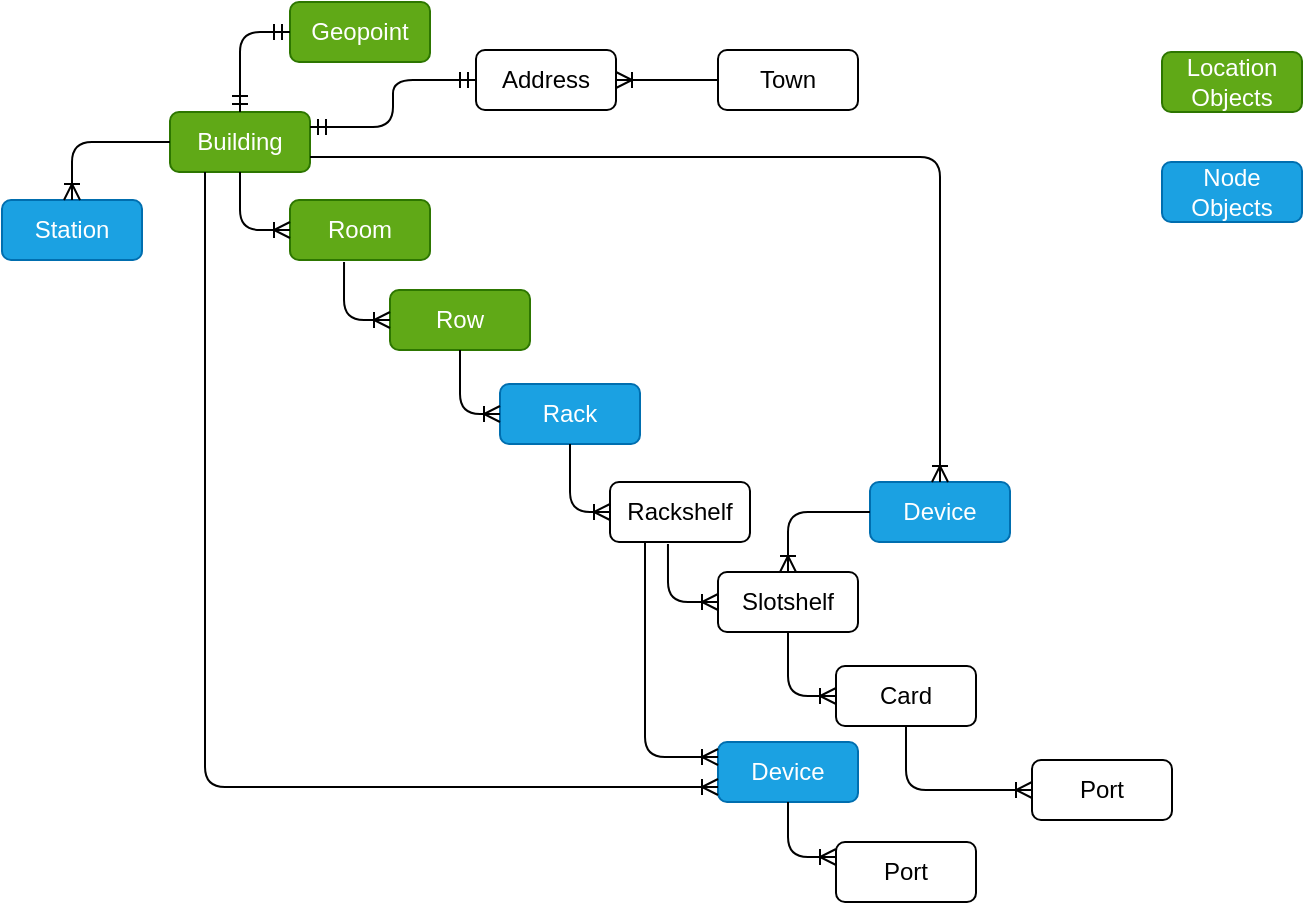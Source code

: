 <mxfile version="13.6.3" type="github">
  <diagram id="R2lEEEUBdFMjLlhIrx00" name="cr4">
    <mxGraphModel dx="868" dy="482" grid="1" gridSize="10" guides="1" tooltips="1" connect="1" arrows="1" fold="1" page="1" pageScale="1" pageWidth="850" pageHeight="1100" math="0" shadow="0" extFonts="Permanent Marker^https://fonts.googleapis.com/css?family=Permanent+Marker">
      <root>
        <mxCell id="0" />
        <mxCell id="1" parent="0" />
        <mxCell id="aUK7VGP08PDLoWHzHucG-1" value="Building" style="rounded=1;whiteSpace=wrap;html=1;fillColor=#60a917;strokeColor=#2D7600;fontColor=#ffffff;" vertex="1" parent="1">
          <mxGeometry x="124" y="55" width="70" height="30" as="geometry" />
        </mxCell>
        <mxCell id="aUK7VGP08PDLoWHzHucG-2" value="Room" style="rounded=1;whiteSpace=wrap;html=1;fillColor=#60a917;strokeColor=#2D7600;fontColor=#ffffff;" vertex="1" parent="1">
          <mxGeometry x="184" y="99" width="70" height="30" as="geometry" />
        </mxCell>
        <mxCell id="aUK7VGP08PDLoWHzHucG-3" value="" style="edgeStyle=orthogonalEdgeStyle;fontSize=12;html=1;endArrow=ERoneToMany;exitX=0.5;exitY=1;exitDx=0;exitDy=0;entryX=0;entryY=0.5;entryDx=0;entryDy=0;" edge="1" parent="1" source="aUK7VGP08PDLoWHzHucG-1" target="aUK7VGP08PDLoWHzHucG-2">
          <mxGeometry width="100" height="100" relative="1" as="geometry">
            <mxPoint x="384" y="335" as="sourcePoint" />
            <mxPoint x="484" y="235" as="targetPoint" />
          </mxGeometry>
        </mxCell>
        <mxCell id="aUK7VGP08PDLoWHzHucG-4" value="Row" style="rounded=1;whiteSpace=wrap;html=1;fillColor=#60a917;strokeColor=#2D7600;fontColor=#ffffff;" vertex="1" parent="1">
          <mxGeometry x="234" y="144" width="70" height="30" as="geometry" />
        </mxCell>
        <mxCell id="aUK7VGP08PDLoWHzHucG-5" value="" style="edgeStyle=orthogonalEdgeStyle;fontSize=12;html=1;endArrow=ERoneToMany;exitX=0.386;exitY=1.033;exitDx=0;exitDy=0;entryX=0;entryY=0.5;entryDx=0;entryDy=0;exitPerimeter=0;" edge="1" parent="1" source="aUK7VGP08PDLoWHzHucG-2" target="aUK7VGP08PDLoWHzHucG-4">
          <mxGeometry width="100" height="100" relative="1" as="geometry">
            <mxPoint x="159" y="155" as="sourcePoint" />
            <mxPoint x="184" y="184" as="targetPoint" />
          </mxGeometry>
        </mxCell>
        <mxCell id="aUK7VGP08PDLoWHzHucG-6" value="Rack" style="rounded=1;whiteSpace=wrap;html=1;fillColor=#1ba1e2;strokeColor=#006EAF;fontColor=#ffffff;" vertex="1" parent="1">
          <mxGeometry x="289" y="191" width="70" height="30" as="geometry" />
        </mxCell>
        <mxCell id="aUK7VGP08PDLoWHzHucG-8" value="" style="edgeStyle=orthogonalEdgeStyle;fontSize=12;html=1;endArrow=ERoneToMany;entryX=0;entryY=0.5;entryDx=0;entryDy=0;" edge="1" parent="1" source="aUK7VGP08PDLoWHzHucG-4" target="aUK7VGP08PDLoWHzHucG-6">
          <mxGeometry width="100" height="100" relative="1" as="geometry">
            <mxPoint x="274" y="175" as="sourcePoint" />
            <mxPoint x="244" y="169" as="targetPoint" />
          </mxGeometry>
        </mxCell>
        <mxCell id="aUK7VGP08PDLoWHzHucG-9" value="Rackshelf" style="rounded=1;whiteSpace=wrap;html=1;" vertex="1" parent="1">
          <mxGeometry x="344" y="240" width="70" height="30" as="geometry" />
        </mxCell>
        <mxCell id="aUK7VGP08PDLoWHzHucG-10" value="" style="edgeStyle=orthogonalEdgeStyle;fontSize=12;html=1;endArrow=ERoneToMany;entryX=0;entryY=0.5;entryDx=0;entryDy=0;exitX=0.5;exitY=1;exitDx=0;exitDy=0;" edge="1" parent="1" source="aUK7VGP08PDLoWHzHucG-6" target="aUK7VGP08PDLoWHzHucG-9">
          <mxGeometry width="100" height="100" relative="1" as="geometry">
            <mxPoint x="279" y="184" as="sourcePoint" />
            <mxPoint x="299" y="216" as="targetPoint" />
          </mxGeometry>
        </mxCell>
        <mxCell id="aUK7VGP08PDLoWHzHucG-12" value="Slotshelf" style="rounded=1;whiteSpace=wrap;html=1;" vertex="1" parent="1">
          <mxGeometry x="398" y="285" width="70" height="30" as="geometry" />
        </mxCell>
        <mxCell id="aUK7VGP08PDLoWHzHucG-13" value="" style="edgeStyle=orthogonalEdgeStyle;fontSize=12;html=1;endArrow=ERoneToMany;exitX=0.414;exitY=1.033;exitDx=0;exitDy=0;exitPerimeter=0;entryX=0;entryY=0.5;entryDx=0;entryDy=0;" edge="1" parent="1" source="aUK7VGP08PDLoWHzHucG-9" target="aUK7VGP08PDLoWHzHucG-12">
          <mxGeometry width="100" height="100" relative="1" as="geometry">
            <mxPoint x="334" y="231" as="sourcePoint" />
            <mxPoint x="334" y="335" as="targetPoint" />
          </mxGeometry>
        </mxCell>
        <mxCell id="aUK7VGP08PDLoWHzHucG-14" value="Device" style="rounded=1;whiteSpace=wrap;html=1;fillColor=#1ba1e2;strokeColor=#006EAF;fontColor=#ffffff;" vertex="1" parent="1">
          <mxGeometry x="474" y="240" width="70" height="30" as="geometry" />
        </mxCell>
        <mxCell id="aUK7VGP08PDLoWHzHucG-15" value="" style="edgeStyle=orthogonalEdgeStyle;fontSize=12;html=1;endArrow=ERoneToMany;exitX=0;exitY=0.5;exitDx=0;exitDy=0;" edge="1" parent="1" source="aUK7VGP08PDLoWHzHucG-14" target="aUK7VGP08PDLoWHzHucG-12">
          <mxGeometry width="100" height="100" relative="1" as="geometry">
            <mxPoint x="382.98" y="280.99" as="sourcePoint" />
            <mxPoint x="408" y="310" as="targetPoint" />
          </mxGeometry>
        </mxCell>
        <mxCell id="aUK7VGP08PDLoWHzHucG-16" value="Card" style="rounded=1;whiteSpace=wrap;html=1;" vertex="1" parent="1">
          <mxGeometry x="457" y="332" width="70" height="30" as="geometry" />
        </mxCell>
        <mxCell id="aUK7VGP08PDLoWHzHucG-17" value="" style="edgeStyle=orthogonalEdgeStyle;fontSize=12;html=1;endArrow=ERoneToMany;exitX=0.5;exitY=1;exitDx=0;exitDy=0;entryX=0;entryY=0.5;entryDx=0;entryDy=0;" edge="1" parent="1" source="aUK7VGP08PDLoWHzHucG-12" target="aUK7VGP08PDLoWHzHucG-16">
          <mxGeometry width="100" height="100" relative="1" as="geometry">
            <mxPoint x="382.98" y="280.99" as="sourcePoint" />
            <mxPoint x="394" y="375" as="targetPoint" />
          </mxGeometry>
        </mxCell>
        <mxCell id="aUK7VGP08PDLoWHzHucG-18" value="Port" style="rounded=1;whiteSpace=wrap;html=1;" vertex="1" parent="1">
          <mxGeometry x="555" y="379" width="70" height="30" as="geometry" />
        </mxCell>
        <mxCell id="aUK7VGP08PDLoWHzHucG-19" value="" style="edgeStyle=orthogonalEdgeStyle;fontSize=12;html=1;endArrow=ERoneToMany;entryX=0;entryY=0.5;entryDx=0;entryDy=0;exitX=0.5;exitY=1;exitDx=0;exitDy=0;" edge="1" parent="1" source="aUK7VGP08PDLoWHzHucG-16" target="aUK7VGP08PDLoWHzHucG-18">
          <mxGeometry width="100" height="100" relative="1" as="geometry">
            <mxPoint x="494" y="365" as="sourcePoint" />
            <mxPoint x="467" y="357" as="targetPoint" />
          </mxGeometry>
        </mxCell>
        <mxCell id="aUK7VGP08PDLoWHzHucG-25" value="" style="edgeStyle=orthogonalEdgeStyle;fontSize=12;html=1;endArrow=ERoneToMany;entryX=0.5;entryY=0;entryDx=0;entryDy=0;exitX=1;exitY=0.75;exitDx=0;exitDy=0;" edge="1" parent="1" source="aUK7VGP08PDLoWHzHucG-1" target="aUK7VGP08PDLoWHzHucG-14">
          <mxGeometry width="100" height="100" relative="1" as="geometry">
            <mxPoint x="279" y="184" as="sourcePoint" />
            <mxPoint x="299" y="216" as="targetPoint" />
          </mxGeometry>
        </mxCell>
        <mxCell id="aUK7VGP08PDLoWHzHucG-29" style="edgeStyle=elbowEdgeStyle;rounded=0;orthogonalLoop=1;jettySize=auto;elbow=vertical;html=1;entryX=0.25;entryY=0;entryDx=0;entryDy=0;" edge="1" parent="1" source="aUK7VGP08PDLoWHzHucG-14" target="aUK7VGP08PDLoWHzHucG-14">
          <mxGeometry relative="1" as="geometry" />
        </mxCell>
        <mxCell id="aUK7VGP08PDLoWHzHucG-32" value="Device" style="rounded=1;whiteSpace=wrap;html=1;fillColor=#1ba1e2;strokeColor=#006EAF;fontColor=#ffffff;" vertex="1" parent="1">
          <mxGeometry x="398" y="370" width="70" height="30" as="geometry" />
        </mxCell>
        <mxCell id="aUK7VGP08PDLoWHzHucG-33" value="" style="edgeStyle=orthogonalEdgeStyle;fontSize=12;html=1;endArrow=ERoneToMany;exitX=0.25;exitY=1;exitDx=0;exitDy=0;entryX=0;entryY=0.25;entryDx=0;entryDy=0;" edge="1" parent="1" source="aUK7VGP08PDLoWHzHucG-9" target="aUK7VGP08PDLoWHzHucG-32">
          <mxGeometry width="100" height="100" relative="1" as="geometry">
            <mxPoint x="382.98" y="280.99" as="sourcePoint" />
            <mxPoint x="408" y="310" as="targetPoint" />
          </mxGeometry>
        </mxCell>
        <mxCell id="aUK7VGP08PDLoWHzHucG-34" value="Port" style="rounded=1;whiteSpace=wrap;html=1;" vertex="1" parent="1">
          <mxGeometry x="457" y="420" width="70" height="30" as="geometry" />
        </mxCell>
        <mxCell id="aUK7VGP08PDLoWHzHucG-35" value="" style="edgeStyle=orthogonalEdgeStyle;fontSize=12;html=1;endArrow=ERoneToMany;exitX=0.5;exitY=1;exitDx=0;exitDy=0;entryX=0;entryY=0.25;entryDx=0;entryDy=0;" edge="1" parent="1" source="aUK7VGP08PDLoWHzHucG-32" target="aUK7VGP08PDLoWHzHucG-34">
          <mxGeometry width="100" height="100" relative="1" as="geometry">
            <mxPoint x="371.5" y="280" as="sourcePoint" />
            <mxPoint x="408" y="387.5" as="targetPoint" />
          </mxGeometry>
        </mxCell>
        <mxCell id="aUK7VGP08PDLoWHzHucG-36" value="" style="edgeStyle=orthogonalEdgeStyle;fontSize=12;html=1;endArrow=ERoneToMany;exitX=0.25;exitY=1;exitDx=0;exitDy=0;entryX=0;entryY=0.75;entryDx=0;entryDy=0;" edge="1" parent="1" source="aUK7VGP08PDLoWHzHucG-1" target="aUK7VGP08PDLoWHzHucG-32">
          <mxGeometry width="100" height="100" relative="1" as="geometry">
            <mxPoint x="371.5" y="280" as="sourcePoint" />
            <mxPoint x="408" y="387.5" as="targetPoint" />
          </mxGeometry>
        </mxCell>
        <mxCell id="aUK7VGP08PDLoWHzHucG-37" value="Geopoint" style="rounded=1;whiteSpace=wrap;html=1;fillColor=#60a917;strokeColor=#2D7600;fontColor=#ffffff;" vertex="1" parent="1">
          <mxGeometry x="184" width="70" height="30" as="geometry" />
        </mxCell>
        <mxCell id="aUK7VGP08PDLoWHzHucG-39" value="Address" style="rounded=1;whiteSpace=wrap;html=1;" vertex="1" parent="1">
          <mxGeometry x="277" y="24" width="70" height="30" as="geometry" />
        </mxCell>
        <mxCell id="aUK7VGP08PDLoWHzHucG-40" value="" style="edgeStyle=orthogonalEdgeStyle;fontSize=12;html=1;endArrow=ERmandOne;startArrow=ERmandOne;entryX=0;entryY=0.5;entryDx=0;entryDy=0;exitX=0.5;exitY=0;exitDx=0;exitDy=0;" edge="1" parent="1" source="aUK7VGP08PDLoWHzHucG-1" target="aUK7VGP08PDLoWHzHucG-37">
          <mxGeometry width="100" height="100" relative="1" as="geometry">
            <mxPoint x="370" y="150" as="sourcePoint" />
            <mxPoint x="470" y="50" as="targetPoint" />
          </mxGeometry>
        </mxCell>
        <mxCell id="aUK7VGP08PDLoWHzHucG-41" value="" style="edgeStyle=orthogonalEdgeStyle;fontSize=12;html=1;endArrow=ERmandOne;startArrow=ERmandOne;entryX=0;entryY=0.5;entryDx=0;entryDy=0;exitX=1;exitY=0.25;exitDx=0;exitDy=0;" edge="1" parent="1" source="aUK7VGP08PDLoWHzHucG-1" target="aUK7VGP08PDLoWHzHucG-39">
          <mxGeometry width="100" height="100" relative="1" as="geometry">
            <mxPoint x="200" y="65" as="sourcePoint" />
            <mxPoint x="194" y="25" as="targetPoint" />
          </mxGeometry>
        </mxCell>
        <mxCell id="aUK7VGP08PDLoWHzHucG-42" value="Station" style="rounded=1;whiteSpace=wrap;html=1;fillColor=#1ba1e2;strokeColor=#006EAF;fontColor=#ffffff;" vertex="1" parent="1">
          <mxGeometry x="40" y="99" width="70" height="30" as="geometry" />
        </mxCell>
        <mxCell id="aUK7VGP08PDLoWHzHucG-43" value="" style="edgeStyle=orthogonalEdgeStyle;fontSize=12;html=1;endArrow=ERoneToMany;exitX=0;exitY=0.5;exitDx=0;exitDy=0;entryX=0.5;entryY=0;entryDx=0;entryDy=0;" edge="1" parent="1" source="aUK7VGP08PDLoWHzHucG-1" target="aUK7VGP08PDLoWHzHucG-42">
          <mxGeometry width="100" height="100" relative="1" as="geometry">
            <mxPoint x="169" y="95" as="sourcePoint" />
            <mxPoint x="194" y="124" as="targetPoint" />
          </mxGeometry>
        </mxCell>
        <mxCell id="aUK7VGP08PDLoWHzHucG-44" value="Town" style="rounded=1;whiteSpace=wrap;html=1;" vertex="1" parent="1">
          <mxGeometry x="398" y="24" width="70" height="30" as="geometry" />
        </mxCell>
        <mxCell id="aUK7VGP08PDLoWHzHucG-45" value="" style="edgeStyle=orthogonalEdgeStyle;fontSize=12;html=1;endArrow=ERoneToMany;exitX=0;exitY=0.5;exitDx=0;exitDy=0;" edge="1" parent="1" source="aUK7VGP08PDLoWHzHucG-44" target="aUK7VGP08PDLoWHzHucG-39">
          <mxGeometry width="100" height="100" relative="1" as="geometry">
            <mxPoint x="390" y="40" as="sourcePoint" />
            <mxPoint x="350" y="40" as="targetPoint" />
          </mxGeometry>
        </mxCell>
        <mxCell id="aUK7VGP08PDLoWHzHucG-46" value="Location Objects" style="rounded=1;whiteSpace=wrap;html=1;fillColor=#60a917;strokeColor=#2D7600;fontColor=#ffffff;" vertex="1" parent="1">
          <mxGeometry x="620" y="25" width="70" height="30" as="geometry" />
        </mxCell>
        <mxCell id="aUK7VGP08PDLoWHzHucG-47" value="Node Objects" style="rounded=1;whiteSpace=wrap;html=1;fillColor=#1ba1e2;strokeColor=#006EAF;fontColor=#ffffff;" vertex="1" parent="1">
          <mxGeometry x="620" y="80" width="70" height="30" as="geometry" />
        </mxCell>
      </root>
    </mxGraphModel>
  </diagram>
</mxfile>
